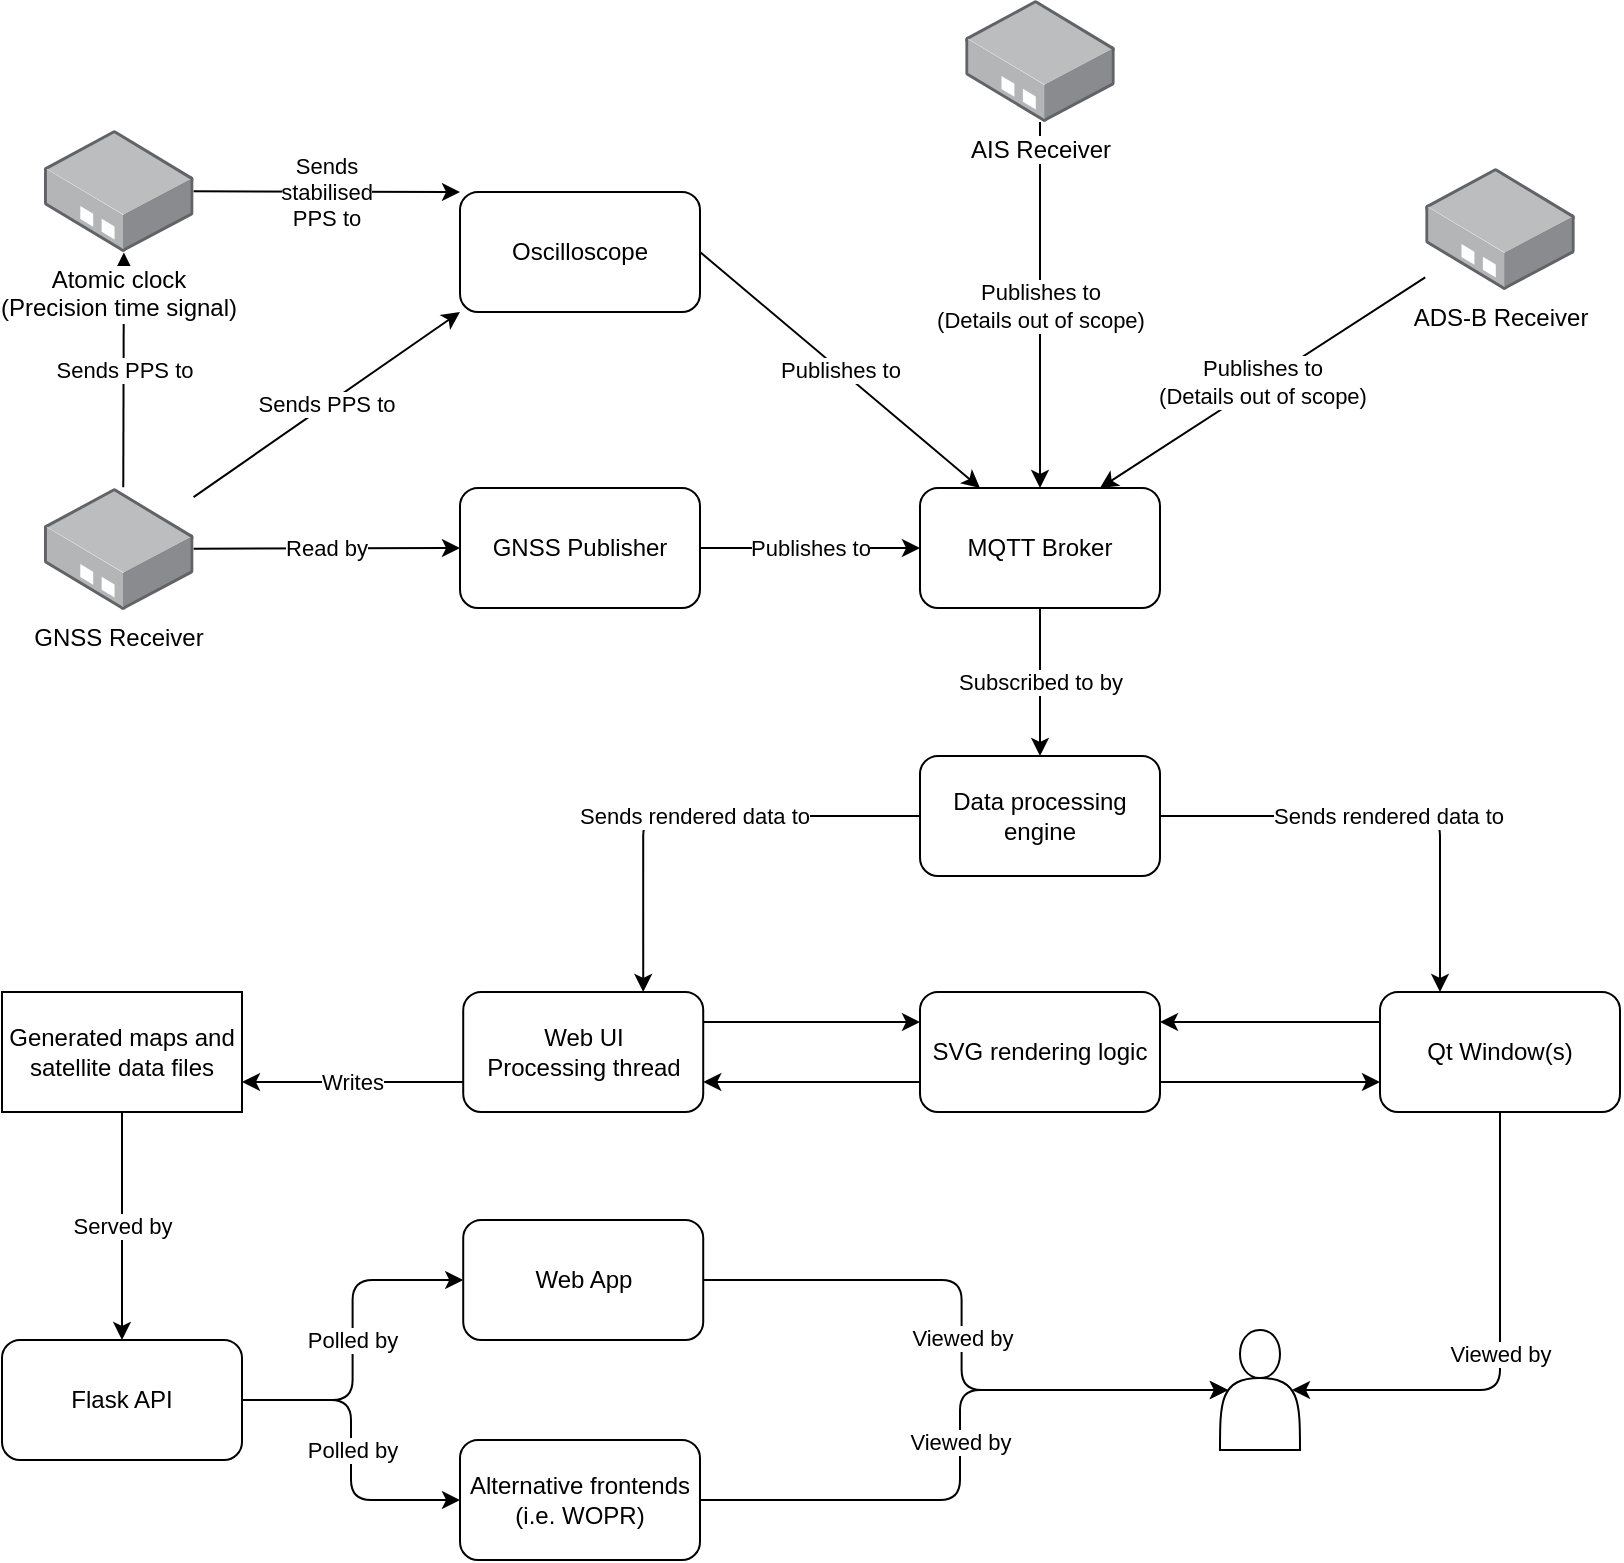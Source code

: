 <mxfile>
    <diagram id="TNah6dgASEKHPK7ZuVBE" name="Page-1">
        <mxGraphModel dx="1584" dy="749" grid="0" gridSize="10" guides="1" tooltips="1" connect="1" arrows="1" fold="1" page="1" pageScale="1" pageWidth="1169" pageHeight="827" background="none" math="0" shadow="0">
            <root>
                <mxCell id="0"/>
                <mxCell id="1" parent="0"/>
                <mxCell id="60" value="Polled by" style="edgeStyle=orthogonalEdgeStyle;html=1;" parent="1" source="2" target="59" edge="1">
                    <mxGeometry relative="1" as="geometry"/>
                </mxCell>
                <mxCell id="63" value="Polled by" style="edgeStyle=orthogonalEdgeStyle;html=1;" parent="1" source="2" target="62" edge="1">
                    <mxGeometry relative="1" as="geometry"/>
                </mxCell>
                <mxCell id="2" value="Flask API" style="rounded=1;whiteSpace=wrap;html=1;" parent="1" vertex="1">
                    <mxGeometry x="30" y="677" width="120" height="60" as="geometry"/>
                </mxCell>
                <mxCell id="19" value="Served by" style="edgeStyle=none;html=1;exitX=0.5;exitY=1;exitDx=0;exitDy=0;entryX=0.5;entryY=0;entryDx=0;entryDy=0;" parent="1" source="3" target="2" edge="1">
                    <mxGeometry relative="1" as="geometry"/>
                </mxCell>
                <mxCell id="3" value="Generated maps and satellite data files" style="rounded=0;whiteSpace=wrap;html=1;" parent="1" vertex="1">
                    <mxGeometry x="30.0" y="503" width="120" height="60" as="geometry"/>
                </mxCell>
                <mxCell id="7" value="Writes" style="edgeStyle=none;html=1;exitX=0;exitY=0.75;exitDx=0;exitDy=0;entryX=1;entryY=0.75;entryDx=0;entryDy=0;" parent="1" source="6" target="3" edge="1">
                    <mxGeometry relative="1" as="geometry"/>
                </mxCell>
                <mxCell id="53" style="edgeStyle=none;html=1;exitX=1;exitY=0.25;exitDx=0;exitDy=0;entryX=0;entryY=0.25;entryDx=0;entryDy=0;" parent="1" source="6" target="51" edge="1">
                    <mxGeometry relative="1" as="geometry"/>
                </mxCell>
                <mxCell id="6" value="Web UI&lt;br&gt;Processing thread" style="rounded=1;whiteSpace=wrap;html=1;" parent="1" vertex="1">
                    <mxGeometry x="260.61" y="503" width="120" height="60" as="geometry"/>
                </mxCell>
                <mxCell id="18" value="Subscribed to by" style="edgeStyle=none;html=1;exitX=0.5;exitY=1;exitDx=0;exitDy=0;entryX=0.5;entryY=0;entryDx=0;entryDy=0;" parent="1" source="8" target="66" edge="1">
                    <mxGeometry relative="1" as="geometry"/>
                </mxCell>
                <mxCell id="8" value="MQTT Broker" style="rounded=1;whiteSpace=wrap;html=1;" parent="1" vertex="1">
                    <mxGeometry x="489" y="251" width="120" height="60" as="geometry"/>
                </mxCell>
                <mxCell id="22" value="Read by" style="edgeStyle=none;html=1;entryX=0;entryY=0.5;entryDx=0;entryDy=0;" parent="1" source="14" target="15" edge="1">
                    <mxGeometry relative="1" as="geometry"/>
                </mxCell>
                <mxCell id="43" value="Sends PPS to" style="edgeStyle=none;html=1;entryX=0;entryY=1;entryDx=0;entryDy=0;endArrow=classic;endFill=1;" parent="1" source="14" target="39" edge="1">
                    <mxGeometry relative="1" as="geometry"/>
                </mxCell>
                <mxCell id="65" value="Sends PPS to" style="edgeStyle=none;html=1;entryX=0.534;entryY=1.004;entryDx=0;entryDy=0;entryPerimeter=0;exitX=0.53;exitY=-0.006;exitDx=0;exitDy=0;exitPerimeter=0;" parent="1" source="14" target="36" edge="1">
                    <mxGeometry relative="1" as="geometry">
                        <mxPoint x="92" y="97" as="targetPoint"/>
                    </mxGeometry>
                </mxCell>
                <mxCell id="14" value="GNSS Receiver" style="points=[];aspect=fixed;html=1;align=center;shadow=0;dashed=0;image;image=img/lib/allied_telesis/media_converters/Media_Converter_Standalone.svg;" parent="1" vertex="1">
                    <mxGeometry x="51" y="251" width="74.78" height="61" as="geometry"/>
                </mxCell>
                <mxCell id="16" value="Publishes to" style="edgeStyle=none;html=1;exitX=1;exitY=0.5;exitDx=0;exitDy=0;entryX=0;entryY=0.5;entryDx=0;entryDy=0;" parent="1" source="15" target="8" edge="1">
                    <mxGeometry relative="1" as="geometry"/>
                </mxCell>
                <mxCell id="15" value="GNSS Publisher" style="rounded=1;whiteSpace=wrap;html=1;" parent="1" vertex="1">
                    <mxGeometry x="259" y="251" width="120" height="60" as="geometry"/>
                </mxCell>
                <mxCell id="50" value="Sends rendered data to" style="edgeStyle=orthogonalEdgeStyle;html=1;exitX=1;exitY=0.5;exitDx=0;exitDy=0;entryX=0.25;entryY=0;entryDx=0;entryDy=0;" parent="1" source="66" target="49" edge="1">
                    <mxGeometry relative="1" as="geometry">
                        <mxPoint x="780.609" y="563.0" as="sourcePoint"/>
                    </mxGeometry>
                </mxCell>
                <mxCell id="55" style="edgeStyle=none;html=1;exitX=0;exitY=0.25;exitDx=0;exitDy=0;entryX=1;entryY=0.25;entryDx=0;entryDy=0;" parent="1" source="49" target="51" edge="1">
                    <mxGeometry relative="1" as="geometry">
                        <mxPoint x="720.609" y="518.0" as="sourcePoint"/>
                    </mxGeometry>
                </mxCell>
                <mxCell id="26" value="Publishes to&lt;br&gt;(Details out of scope)" style="edgeStyle=none;html=1;entryX=0.5;entryY=0;entryDx=0;entryDy=0;" parent="1" source="24" target="8" edge="1">
                    <mxGeometry relative="1" as="geometry"/>
                </mxCell>
                <mxCell id="24" value="AIS&amp;nbsp;Receiver" style="points=[];aspect=fixed;html=1;align=center;shadow=0;dashed=0;image;image=img/lib/allied_telesis/media_converters/Media_Converter_Standalone.svg;" parent="1" vertex="1">
                    <mxGeometry x="511.61" y="7" width="74.78" height="61" as="geometry"/>
                </mxCell>
                <mxCell id="27" value="Publishes to&lt;br&gt;(Details out of scope)" style="edgeStyle=none;html=1;entryX=0.75;entryY=0;entryDx=0;entryDy=0;" parent="1" source="25" target="8" edge="1">
                    <mxGeometry relative="1" as="geometry"/>
                </mxCell>
                <mxCell id="25" value="ADS-B&amp;nbsp;Receiver" style="points=[];aspect=fixed;html=1;align=center;shadow=0;dashed=0;image;image=img/lib/allied_telesis/media_converters/Media_Converter_Standalone.svg;" parent="1" vertex="1">
                    <mxGeometry x="741.61" y="91" width="74.78" height="61" as="geometry"/>
                </mxCell>
                <mxCell id="44" value="Sends&lt;br&gt;stabilised&lt;br&gt;PPS to" style="edgeStyle=none;html=1;entryX=0;entryY=0;entryDx=0;entryDy=0;endArrow=classic;endFill=1;" parent="1" source="36" target="39" edge="1">
                    <mxGeometry relative="1" as="geometry"/>
                </mxCell>
                <mxCell id="36" value="Atomic clock&lt;br&gt;(Precision time signal)" style="points=[];aspect=fixed;html=1;align=center;shadow=0;dashed=0;image;image=img/lib/allied_telesis/media_converters/Media_Converter_Standalone.svg;" parent="1" vertex="1">
                    <mxGeometry x="51.0" y="72" width="74.78" height="61" as="geometry"/>
                </mxCell>
                <mxCell id="47" value="Publishes to" style="edgeStyle=none;html=1;exitX=1;exitY=0.5;exitDx=0;exitDy=0;entryX=0.25;entryY=0;entryDx=0;entryDy=0;endArrow=classic;endFill=1;" parent="1" source="39" target="8" edge="1">
                    <mxGeometry relative="1" as="geometry"/>
                </mxCell>
                <mxCell id="39" value="Oscilloscope" style="rounded=1;whiteSpace=wrap;html=1;" parent="1" vertex="1">
                    <mxGeometry x="259" y="103" width="120" height="60" as="geometry"/>
                </mxCell>
                <mxCell id="58" value="Viewed by" style="edgeStyle=orthogonalEdgeStyle;html=1;exitX=0.5;exitY=1;exitDx=0;exitDy=0;entryX=0.9;entryY=0.5;entryDx=0;entryDy=0;entryPerimeter=0;" parent="1" source="49" target="57" edge="1">
                    <mxGeometry relative="1" as="geometry">
                        <Array as="points">
                            <mxPoint x="779" y="702"/>
                        </Array>
                    </mxGeometry>
                </mxCell>
                <mxCell id="49" value="Qt Window(s)" style="whiteSpace=wrap;html=1;rounded=1;" parent="1" vertex="1">
                    <mxGeometry x="718.999" y="503.0" width="120" height="60" as="geometry"/>
                </mxCell>
                <mxCell id="54" style="edgeStyle=none;html=1;exitX=0;exitY=0.75;exitDx=0;exitDy=0;entryX=1;entryY=0.75;entryDx=0;entryDy=0;" parent="1" source="51" target="6" edge="1">
                    <mxGeometry relative="1" as="geometry"/>
                </mxCell>
                <mxCell id="56" style="edgeStyle=none;html=1;exitX=1;exitY=0.75;exitDx=0;exitDy=0;entryX=0;entryY=0.75;entryDx=0;entryDy=0;" parent="1" source="51" target="49" edge="1">
                    <mxGeometry relative="1" as="geometry">
                        <mxPoint x="720.609" y="548.0" as="targetPoint"/>
                    </mxGeometry>
                </mxCell>
                <mxCell id="51" value="SVG rendering logic" style="rounded=1;whiteSpace=wrap;html=1;" parent="1" vertex="1">
                    <mxGeometry x="489" y="503" width="120" height="60" as="geometry"/>
                </mxCell>
                <mxCell id="57" value="" style="shape=actor;whiteSpace=wrap;html=1;" parent="1" vertex="1">
                    <mxGeometry x="639" y="672" width="40" height="60" as="geometry"/>
                </mxCell>
                <mxCell id="61" value="Viewed by" style="edgeStyle=orthogonalEdgeStyle;html=1;exitX=1;exitY=0.5;exitDx=0;exitDy=0;entryX=0.1;entryY=0.5;entryDx=0;entryDy=0;entryPerimeter=0;" parent="1" source="59" target="57" edge="1">
                    <mxGeometry relative="1" as="geometry"/>
                </mxCell>
                <mxCell id="59" value="Web App" style="whiteSpace=wrap;html=1;rounded=1;" parent="1" vertex="1">
                    <mxGeometry x="260.61" y="617" width="120" height="60" as="geometry"/>
                </mxCell>
                <mxCell id="64" value="Viewed by" style="edgeStyle=orthogonalEdgeStyle;html=1;exitX=1;exitY=0.5;exitDx=0;exitDy=0;entryX=0.1;entryY=0.5;entryDx=0;entryDy=0;entryPerimeter=0;" parent="1" source="62" target="57" edge="1">
                    <mxGeometry relative="1" as="geometry"/>
                </mxCell>
                <mxCell id="62" value="Alternative frontends&lt;br&gt;(i.e. WOPR)" style="whiteSpace=wrap;html=1;rounded=1;" parent="1" vertex="1">
                    <mxGeometry x="259" y="727" width="120" height="60" as="geometry"/>
                </mxCell>
                <mxCell id="66" value="Data processing engine" style="rounded=1;whiteSpace=wrap;html=1;" vertex="1" parent="1">
                    <mxGeometry x="489" y="385" width="120" height="60" as="geometry"/>
                </mxCell>
                <mxCell id="68" value="Sends rendered data to" style="edgeStyle=orthogonalEdgeStyle;html=1;exitX=0;exitY=0.5;exitDx=0;exitDy=0;entryX=0.75;entryY=0;entryDx=0;entryDy=0;" edge="1" parent="1" source="66" target="6">
                    <mxGeometry relative="1" as="geometry">
                        <mxPoint x="204" y="385" as="sourcePoint"/>
                        <mxPoint x="373.999" y="473.0" as="targetPoint"/>
                    </mxGeometry>
                </mxCell>
            </root>
        </mxGraphModel>
    </diagram>
</mxfile>